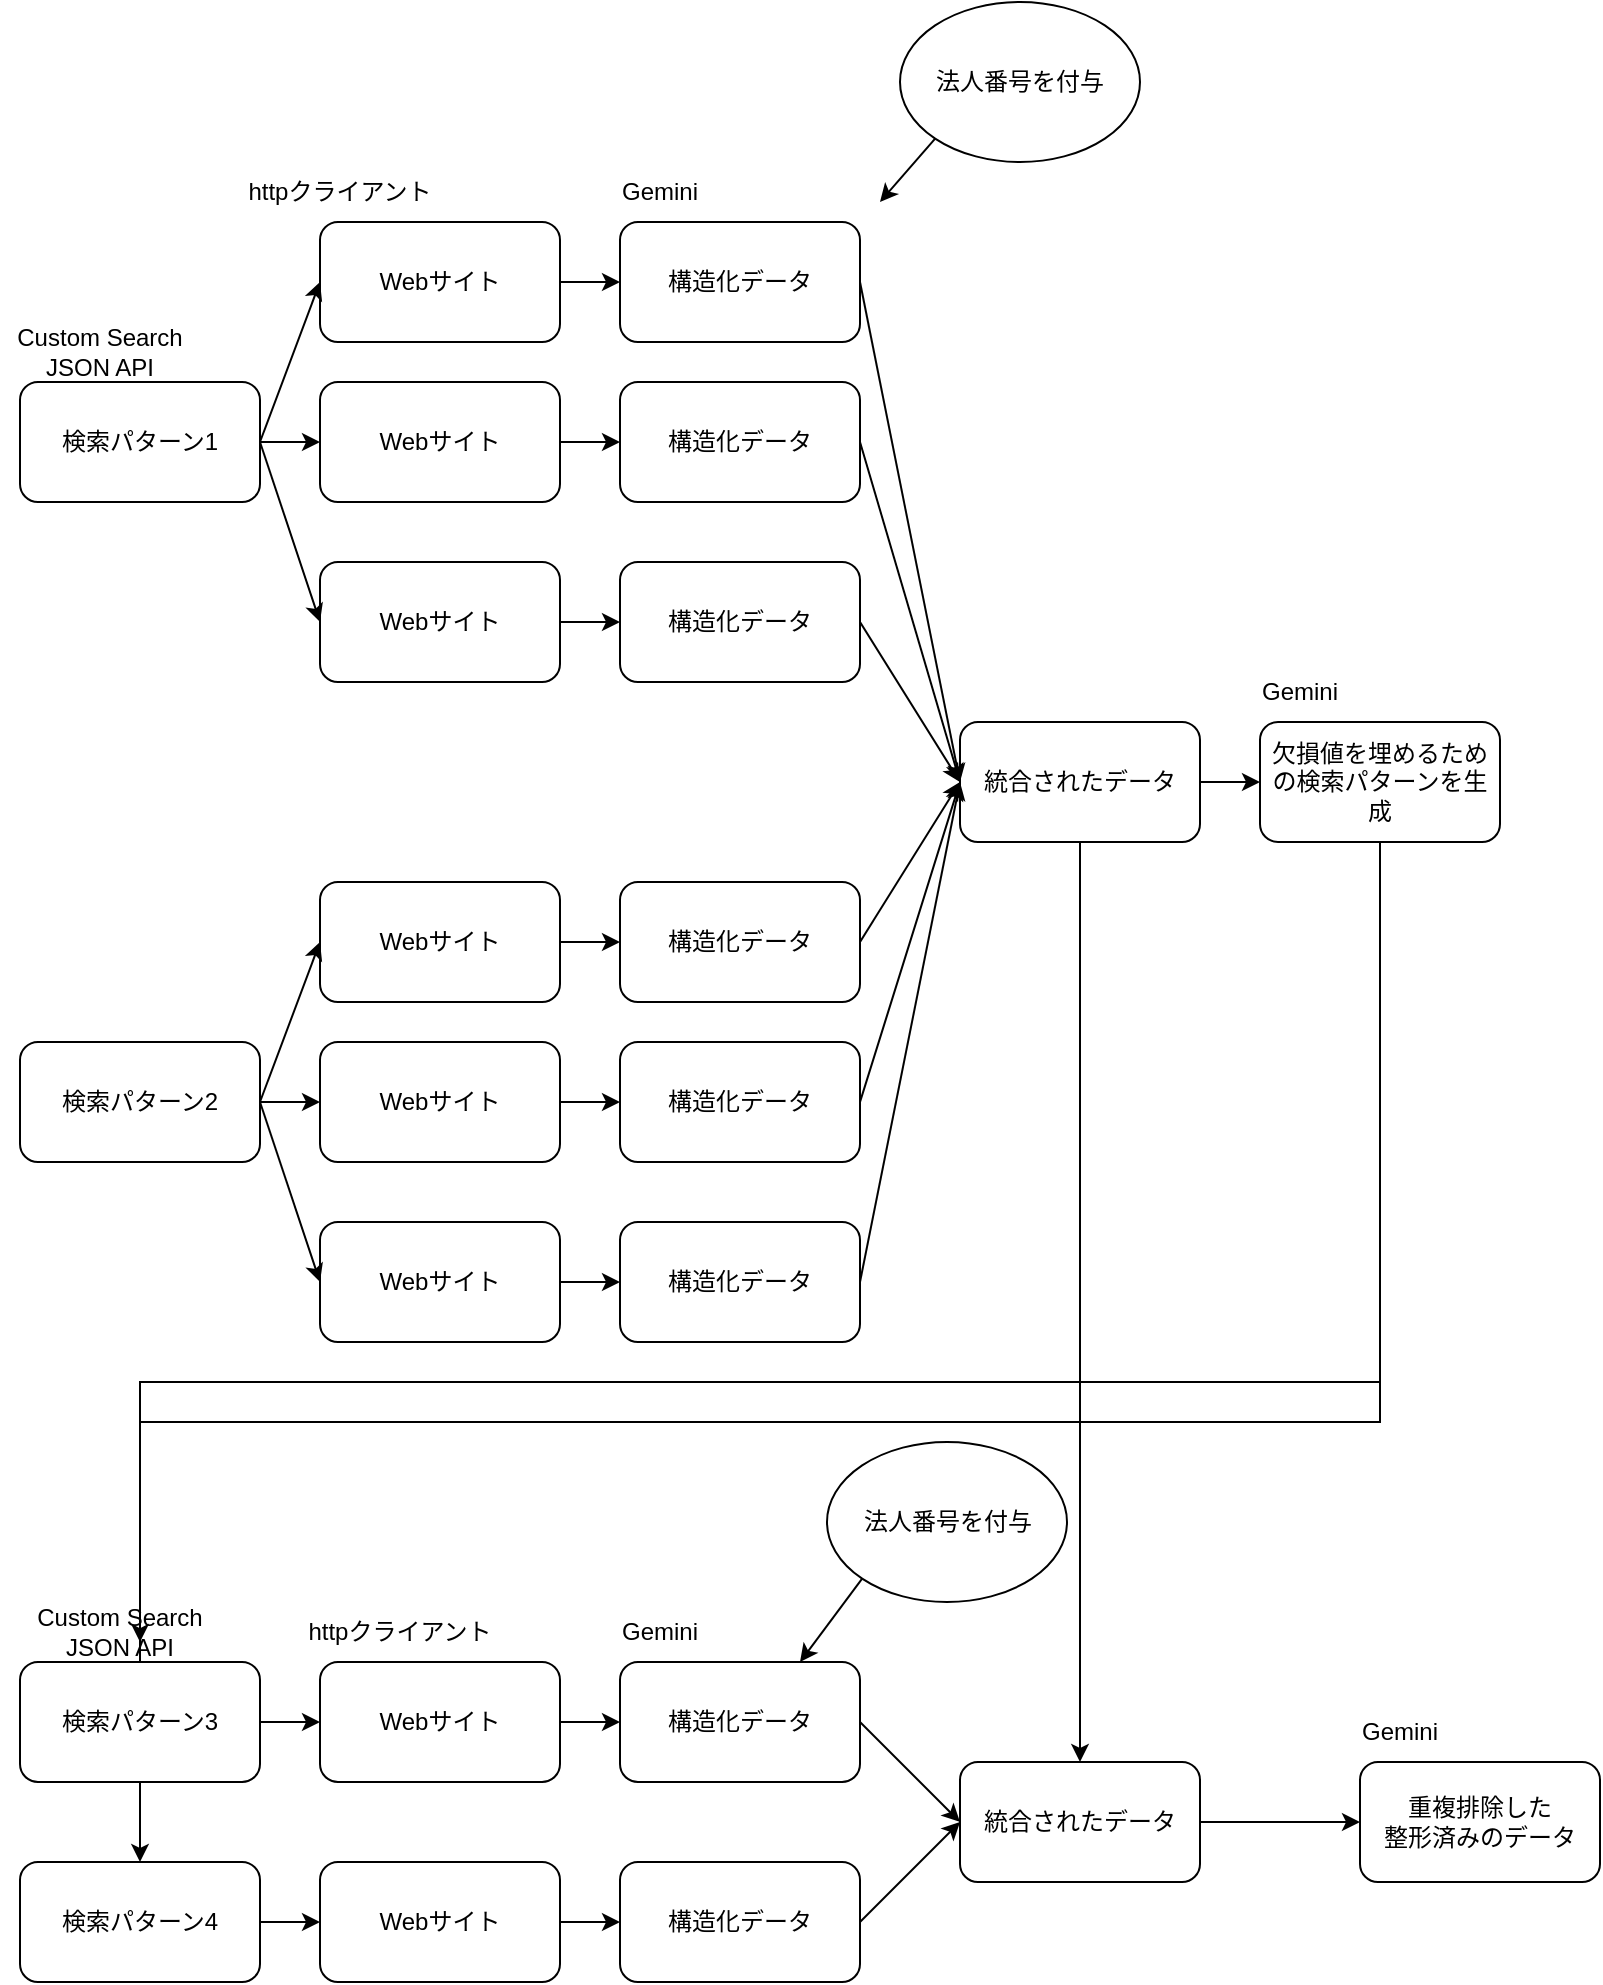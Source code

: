 <mxfile version="26.0.2">
  <diagram name="ページ1" id="XZHzwxJWdcKFArjaA20Q">
    <mxGraphModel dx="1026" dy="684" grid="1" gridSize="10" guides="1" tooltips="1" connect="1" arrows="1" fold="1" page="1" pageScale="1" pageWidth="827" pageHeight="1169" math="0" shadow="0">
      <root>
        <mxCell id="0" />
        <mxCell id="1" parent="0" />
        <mxCell id="M1wLds8CnVXgLnI_eUie-1" value="検索パターン1" style="rounded=1;whiteSpace=wrap;html=1;" parent="1" vertex="1">
          <mxGeometry x="10" y="270" width="120" height="60" as="geometry" />
        </mxCell>
        <mxCell id="M1wLds8CnVXgLnI_eUie-2" value="Webサイト" style="rounded=1;whiteSpace=wrap;html=1;" parent="1" vertex="1">
          <mxGeometry x="160" y="190" width="120" height="60" as="geometry" />
        </mxCell>
        <mxCell id="M1wLds8CnVXgLnI_eUie-3" value="構造化データ" style="rounded=1;whiteSpace=wrap;html=1;" parent="1" vertex="1">
          <mxGeometry x="310" y="190" width="120" height="60" as="geometry" />
        </mxCell>
        <mxCell id="M1wLds8CnVXgLnI_eUie-4" value="統合されたデータ" style="rounded=1;whiteSpace=wrap;html=1;" parent="1" vertex="1">
          <mxGeometry x="480" y="440" width="120" height="60" as="geometry" />
        </mxCell>
        <mxCell id="M1wLds8CnVXgLnI_eUie-5" value="重複排除した&lt;div&gt;整形済みのデータ&lt;/div&gt;" style="rounded=1;whiteSpace=wrap;html=1;" parent="1" vertex="1">
          <mxGeometry x="680" y="960" width="120" height="60" as="geometry" />
        </mxCell>
        <mxCell id="M1wLds8CnVXgLnI_eUie-6" value="Webサイト" style="rounded=1;whiteSpace=wrap;html=1;" parent="1" vertex="1">
          <mxGeometry x="160" y="270" width="120" height="60" as="geometry" />
        </mxCell>
        <mxCell id="M1wLds8CnVXgLnI_eUie-7" value="Webサイト" style="rounded=1;whiteSpace=wrap;html=1;" parent="1" vertex="1">
          <mxGeometry x="160" y="360" width="120" height="60" as="geometry" />
        </mxCell>
        <mxCell id="M1wLds8CnVXgLnI_eUie-8" value="構造化データ" style="rounded=1;whiteSpace=wrap;html=1;" parent="1" vertex="1">
          <mxGeometry x="310" y="270" width="120" height="60" as="geometry" />
        </mxCell>
        <mxCell id="M1wLds8CnVXgLnI_eUie-9" value="構造化データ" style="rounded=1;whiteSpace=wrap;html=1;" parent="1" vertex="1">
          <mxGeometry x="310" y="360" width="120" height="60" as="geometry" />
        </mxCell>
        <mxCell id="M1wLds8CnVXgLnI_eUie-10" value="検索パターン2" style="rounded=1;whiteSpace=wrap;html=1;" parent="1" vertex="1">
          <mxGeometry x="10" y="600" width="120" height="60" as="geometry" />
        </mxCell>
        <mxCell id="M1wLds8CnVXgLnI_eUie-18" value="Webサイト" style="rounded=1;whiteSpace=wrap;html=1;" parent="1" vertex="1">
          <mxGeometry x="160" y="520" width="120" height="60" as="geometry" />
        </mxCell>
        <mxCell id="M1wLds8CnVXgLnI_eUie-19" value="構造化データ" style="rounded=1;whiteSpace=wrap;html=1;" parent="1" vertex="1">
          <mxGeometry x="310" y="520" width="120" height="60" as="geometry" />
        </mxCell>
        <mxCell id="M1wLds8CnVXgLnI_eUie-20" value="Webサイト" style="rounded=1;whiteSpace=wrap;html=1;" parent="1" vertex="1">
          <mxGeometry x="160" y="600" width="120" height="60" as="geometry" />
        </mxCell>
        <mxCell id="M1wLds8CnVXgLnI_eUie-21" value="Webサイト" style="rounded=1;whiteSpace=wrap;html=1;" parent="1" vertex="1">
          <mxGeometry x="160" y="690" width="120" height="60" as="geometry" />
        </mxCell>
        <mxCell id="M1wLds8CnVXgLnI_eUie-22" value="構造化データ" style="rounded=1;whiteSpace=wrap;html=1;" parent="1" vertex="1">
          <mxGeometry x="310" y="600" width="120" height="60" as="geometry" />
        </mxCell>
        <mxCell id="M1wLds8CnVXgLnI_eUie-23" value="構造化データ" style="rounded=1;whiteSpace=wrap;html=1;" parent="1" vertex="1">
          <mxGeometry x="310" y="690" width="120" height="60" as="geometry" />
        </mxCell>
        <mxCell id="M1wLds8CnVXgLnI_eUie-24" value="法人番号を付与" style="ellipse;whiteSpace=wrap;html=1;" parent="1" vertex="1">
          <mxGeometry x="450" y="80" width="120" height="80" as="geometry" />
        </mxCell>
        <mxCell id="M1wLds8CnVXgLnI_eUie-26" value="" style="endArrow=classic;html=1;rounded=0;exitX=0;exitY=1;exitDx=0;exitDy=0;" parent="1" source="M1wLds8CnVXgLnI_eUie-24" edge="1">
          <mxGeometry width="50" height="50" relative="1" as="geometry">
            <mxPoint x="390" y="440" as="sourcePoint" />
            <mxPoint x="440" y="180" as="targetPoint" />
          </mxGeometry>
        </mxCell>
        <mxCell id="M1wLds8CnVXgLnI_eUie-27" value="" style="endArrow=classic;html=1;rounded=0;exitX=1;exitY=0.5;exitDx=0;exitDy=0;entryX=0;entryY=0.5;entryDx=0;entryDy=0;" parent="1" source="M1wLds8CnVXgLnI_eUie-1" target="M1wLds8CnVXgLnI_eUie-2" edge="1">
          <mxGeometry width="50" height="50" relative="1" as="geometry">
            <mxPoint x="390" y="440" as="sourcePoint" />
            <mxPoint x="440" y="390" as="targetPoint" />
          </mxGeometry>
        </mxCell>
        <mxCell id="M1wLds8CnVXgLnI_eUie-28" value="" style="endArrow=classic;html=1;rounded=0;exitX=1;exitY=0.5;exitDx=0;exitDy=0;entryX=0;entryY=0.5;entryDx=0;entryDy=0;" parent="1" source="M1wLds8CnVXgLnI_eUie-1" target="M1wLds8CnVXgLnI_eUie-6" edge="1">
          <mxGeometry width="50" height="50" relative="1" as="geometry">
            <mxPoint x="140" y="310" as="sourcePoint" />
            <mxPoint x="170" y="230" as="targetPoint" />
          </mxGeometry>
        </mxCell>
        <mxCell id="M1wLds8CnVXgLnI_eUie-32" value="" style="endArrow=classic;html=1;rounded=0;exitX=1;exitY=0.5;exitDx=0;exitDy=0;entryX=0;entryY=0.5;entryDx=0;entryDy=0;" parent="1" source="M1wLds8CnVXgLnI_eUie-1" target="M1wLds8CnVXgLnI_eUie-7" edge="1">
          <mxGeometry width="50" height="50" relative="1" as="geometry">
            <mxPoint x="390" y="440" as="sourcePoint" />
            <mxPoint x="440" y="390" as="targetPoint" />
          </mxGeometry>
        </mxCell>
        <mxCell id="M1wLds8CnVXgLnI_eUie-33" value="" style="endArrow=classic;html=1;rounded=0;exitX=1;exitY=0.5;exitDx=0;exitDy=0;entryX=0;entryY=0.5;entryDx=0;entryDy=0;" parent="1" source="M1wLds8CnVXgLnI_eUie-2" target="M1wLds8CnVXgLnI_eUie-3" edge="1">
          <mxGeometry width="50" height="50" relative="1" as="geometry">
            <mxPoint x="390" y="440" as="sourcePoint" />
            <mxPoint x="440" y="390" as="targetPoint" />
          </mxGeometry>
        </mxCell>
        <mxCell id="M1wLds8CnVXgLnI_eUie-35" value="" style="endArrow=classic;html=1;rounded=0;exitX=1;exitY=0.5;exitDx=0;exitDy=0;entryX=0;entryY=0.5;entryDx=0;entryDy=0;" parent="1" source="M1wLds8CnVXgLnI_eUie-6" target="M1wLds8CnVXgLnI_eUie-8" edge="1">
          <mxGeometry width="50" height="50" relative="1" as="geometry">
            <mxPoint x="290" y="230" as="sourcePoint" />
            <mxPoint x="330" y="230" as="targetPoint" />
          </mxGeometry>
        </mxCell>
        <mxCell id="M1wLds8CnVXgLnI_eUie-36" value="" style="endArrow=classic;html=1;rounded=0;exitX=1;exitY=0.5;exitDx=0;exitDy=0;entryX=0;entryY=0.5;entryDx=0;entryDy=0;" parent="1" source="M1wLds8CnVXgLnI_eUie-7" target="M1wLds8CnVXgLnI_eUie-9" edge="1">
          <mxGeometry width="50" height="50" relative="1" as="geometry">
            <mxPoint x="300" y="240" as="sourcePoint" />
            <mxPoint x="340" y="240" as="targetPoint" />
          </mxGeometry>
        </mxCell>
        <mxCell id="M1wLds8CnVXgLnI_eUie-37" value="" style="endArrow=classic;html=1;rounded=0;exitX=1;exitY=0.5;exitDx=0;exitDy=0;entryX=0;entryY=0.5;entryDx=0;entryDy=0;" parent="1" source="M1wLds8CnVXgLnI_eUie-18" target="M1wLds8CnVXgLnI_eUie-19" edge="1">
          <mxGeometry width="50" height="50" relative="1" as="geometry">
            <mxPoint x="310" y="250" as="sourcePoint" />
            <mxPoint x="350" y="250" as="targetPoint" />
          </mxGeometry>
        </mxCell>
        <mxCell id="M1wLds8CnVXgLnI_eUie-38" value="" style="endArrow=classic;html=1;rounded=0;exitX=1;exitY=0.5;exitDx=0;exitDy=0;entryX=0;entryY=0.5;entryDx=0;entryDy=0;" parent="1" source="M1wLds8CnVXgLnI_eUie-20" target="M1wLds8CnVXgLnI_eUie-22" edge="1">
          <mxGeometry width="50" height="50" relative="1" as="geometry">
            <mxPoint x="320" y="260" as="sourcePoint" />
            <mxPoint x="360" y="260" as="targetPoint" />
          </mxGeometry>
        </mxCell>
        <mxCell id="M1wLds8CnVXgLnI_eUie-39" value="" style="endArrow=classic;html=1;rounded=0;exitX=1;exitY=0.5;exitDx=0;exitDy=0;entryX=0;entryY=0.5;entryDx=0;entryDy=0;" parent="1" source="M1wLds8CnVXgLnI_eUie-21" target="M1wLds8CnVXgLnI_eUie-23" edge="1">
          <mxGeometry width="50" height="50" relative="1" as="geometry">
            <mxPoint x="330" y="270" as="sourcePoint" />
            <mxPoint x="370" y="270" as="targetPoint" />
          </mxGeometry>
        </mxCell>
        <mxCell id="M1wLds8CnVXgLnI_eUie-40" value="" style="endArrow=classic;html=1;rounded=0;exitX=1;exitY=0.5;exitDx=0;exitDy=0;entryX=0;entryY=0.5;entryDx=0;entryDy=0;" parent="1" source="M1wLds8CnVXgLnI_eUie-3" target="M1wLds8CnVXgLnI_eUie-4" edge="1">
          <mxGeometry width="50" height="50" relative="1" as="geometry">
            <mxPoint x="340" y="280" as="sourcePoint" />
            <mxPoint x="380" y="280" as="targetPoint" />
          </mxGeometry>
        </mxCell>
        <mxCell id="M1wLds8CnVXgLnI_eUie-41" value="" style="endArrow=classic;html=1;rounded=0;exitX=1;exitY=0.5;exitDx=0;exitDy=0;entryX=0;entryY=0.5;entryDx=0;entryDy=0;" parent="1" source="M1wLds8CnVXgLnI_eUie-8" target="M1wLds8CnVXgLnI_eUie-4" edge="1">
          <mxGeometry width="50" height="50" relative="1" as="geometry">
            <mxPoint x="350" y="290" as="sourcePoint" />
            <mxPoint x="390" y="290" as="targetPoint" />
          </mxGeometry>
        </mxCell>
        <mxCell id="M1wLds8CnVXgLnI_eUie-42" value="" style="endArrow=classic;html=1;rounded=0;exitX=1;exitY=0.5;exitDx=0;exitDy=0;entryX=0;entryY=0.5;entryDx=0;entryDy=0;" parent="1" source="M1wLds8CnVXgLnI_eUie-9" edge="1" target="M1wLds8CnVXgLnI_eUie-4">
          <mxGeometry width="50" height="50" relative="1" as="geometry">
            <mxPoint x="360" y="300" as="sourcePoint" />
            <mxPoint x="520" y="470" as="targetPoint" />
          </mxGeometry>
        </mxCell>
        <mxCell id="M1wLds8CnVXgLnI_eUie-43" value="" style="endArrow=classic;html=1;rounded=0;exitX=1;exitY=0.5;exitDx=0;exitDy=0;entryX=0;entryY=0.5;entryDx=0;entryDy=0;" parent="1" source="M1wLds8CnVXgLnI_eUie-19" target="M1wLds8CnVXgLnI_eUie-4" edge="1">
          <mxGeometry width="50" height="50" relative="1" as="geometry">
            <mxPoint x="370" y="310" as="sourcePoint" />
            <mxPoint x="470" y="490" as="targetPoint" />
          </mxGeometry>
        </mxCell>
        <mxCell id="M1wLds8CnVXgLnI_eUie-44" value="" style="endArrow=classic;html=1;rounded=0;exitX=1;exitY=0.5;exitDx=0;exitDy=0;entryX=0;entryY=0.5;entryDx=0;entryDy=0;" parent="1" source="M1wLds8CnVXgLnI_eUie-22" target="M1wLds8CnVXgLnI_eUie-4" edge="1">
          <mxGeometry width="50" height="50" relative="1" as="geometry">
            <mxPoint x="380" y="320" as="sourcePoint" />
            <mxPoint x="420" y="320" as="targetPoint" />
          </mxGeometry>
        </mxCell>
        <mxCell id="M1wLds8CnVXgLnI_eUie-45" value="" style="endArrow=classic;html=1;rounded=0;exitX=1;exitY=0.5;exitDx=0;exitDy=0;entryX=0;entryY=0.5;entryDx=0;entryDy=0;" parent="1" source="M1wLds8CnVXgLnI_eUie-23" target="M1wLds8CnVXgLnI_eUie-4" edge="1">
          <mxGeometry width="50" height="50" relative="1" as="geometry">
            <mxPoint x="390" y="330" as="sourcePoint" />
            <mxPoint x="430" y="330" as="targetPoint" />
          </mxGeometry>
        </mxCell>
        <mxCell id="M1wLds8CnVXgLnI_eUie-46" value="" style="endArrow=classic;html=1;rounded=0;exitX=1;exitY=0.5;exitDx=0;exitDy=0;entryX=0;entryY=0.5;entryDx=0;entryDy=0;" parent="1" source="M1wLds8CnVXgLnI_eUie-4" target="fqn64Viv7FD4fCe1lxiO-1" edge="1">
          <mxGeometry width="50" height="50" relative="1" as="geometry">
            <mxPoint x="400" y="340" as="sourcePoint" />
            <mxPoint x="440" y="340" as="targetPoint" />
          </mxGeometry>
        </mxCell>
        <mxCell id="M1wLds8CnVXgLnI_eUie-47" value="" style="endArrow=classic;html=1;rounded=0;exitX=1;exitY=0.5;exitDx=0;exitDy=0;" parent="1" source="M1wLds8CnVXgLnI_eUie-10" edge="1">
          <mxGeometry width="50" height="50" relative="1" as="geometry">
            <mxPoint x="390" y="440" as="sourcePoint" />
            <mxPoint x="160" y="630" as="targetPoint" />
          </mxGeometry>
        </mxCell>
        <mxCell id="M1wLds8CnVXgLnI_eUie-49" value="" style="endArrow=classic;html=1;rounded=0;exitX=1;exitY=0.5;exitDx=0;exitDy=0;entryX=0;entryY=0.5;entryDx=0;entryDy=0;" parent="1" source="M1wLds8CnVXgLnI_eUie-10" target="M1wLds8CnVXgLnI_eUie-18" edge="1">
          <mxGeometry width="50" height="50" relative="1" as="geometry">
            <mxPoint x="390" y="440" as="sourcePoint" />
            <mxPoint x="440" y="390" as="targetPoint" />
          </mxGeometry>
        </mxCell>
        <mxCell id="M1wLds8CnVXgLnI_eUie-50" value="" style="endArrow=classic;html=1;rounded=0;exitX=1;exitY=0.5;exitDx=0;exitDy=0;entryX=0;entryY=0.5;entryDx=0;entryDy=0;" parent="1" source="M1wLds8CnVXgLnI_eUie-10" target="M1wLds8CnVXgLnI_eUie-21" edge="1">
          <mxGeometry width="50" height="50" relative="1" as="geometry">
            <mxPoint x="410" y="350" as="sourcePoint" />
            <mxPoint x="450" y="350" as="targetPoint" />
          </mxGeometry>
        </mxCell>
        <mxCell id="M1wLds8CnVXgLnI_eUie-51" value="Gemini" style="text;strokeColor=none;align=center;fillColor=none;html=1;verticalAlign=middle;whiteSpace=wrap;rounded=0;" parent="1" vertex="1">
          <mxGeometry x="300" y="160" width="60" height="30" as="geometry" />
        </mxCell>
        <mxCell id="M1wLds8CnVXgLnI_eUie-52" value="Gemini" style="text;strokeColor=none;align=center;fillColor=none;html=1;verticalAlign=middle;whiteSpace=wrap;rounded=0;" parent="1" vertex="1">
          <mxGeometry x="620" y="410" width="60" height="30" as="geometry" />
        </mxCell>
        <mxCell id="M1wLds8CnVXgLnI_eUie-53" value="Custom Search JSON API" style="text;strokeColor=none;align=center;fillColor=none;html=1;verticalAlign=middle;whiteSpace=wrap;rounded=0;" parent="1" vertex="1">
          <mxGeometry y="240" width="100" height="30" as="geometry" />
        </mxCell>
        <mxCell id="M1wLds8CnVXgLnI_eUie-54" value="httpクライアント" style="text;strokeColor=none;align=center;fillColor=none;html=1;verticalAlign=middle;whiteSpace=wrap;rounded=0;" parent="1" vertex="1">
          <mxGeometry x="120" y="160" width="100" height="30" as="geometry" />
        </mxCell>
        <mxCell id="fqn64Viv7FD4fCe1lxiO-23" style="edgeStyle=orthogonalEdgeStyle;rounded=0;orthogonalLoop=1;jettySize=auto;html=1;exitX=0.5;exitY=1;exitDx=0;exitDy=0;entryX=0.5;entryY=0;entryDx=0;entryDy=0;" edge="1" parent="1" source="fqn64Viv7FD4fCe1lxiO-1" target="fqn64Viv7FD4fCe1lxiO-15">
          <mxGeometry relative="1" as="geometry">
            <Array as="points">
              <mxPoint x="690" y="770" />
              <mxPoint x="70" y="770" />
            </Array>
          </mxGeometry>
        </mxCell>
        <mxCell id="fqn64Viv7FD4fCe1lxiO-1" value="欠損値を埋めるための検索パターンを生成" style="rounded=1;whiteSpace=wrap;html=1;" vertex="1" parent="1">
          <mxGeometry x="630" y="440" width="120" height="60" as="geometry" />
        </mxCell>
        <mxCell id="fqn64Viv7FD4fCe1lxiO-9" value="検索パターン3" style="rounded=1;whiteSpace=wrap;html=1;" vertex="1" parent="1">
          <mxGeometry x="10" y="910" width="120" height="60" as="geometry" />
        </mxCell>
        <mxCell id="fqn64Viv7FD4fCe1lxiO-10" value="Webサイト" style="rounded=1;whiteSpace=wrap;html=1;" vertex="1" parent="1">
          <mxGeometry x="160" y="910" width="120" height="60" as="geometry" />
        </mxCell>
        <mxCell id="fqn64Viv7FD4fCe1lxiO-11" value="構造化データ" style="rounded=1;whiteSpace=wrap;html=1;" vertex="1" parent="1">
          <mxGeometry x="310" y="910" width="120" height="60" as="geometry" />
        </mxCell>
        <mxCell id="fqn64Viv7FD4fCe1lxiO-12" value="Gemini" style="text;strokeColor=none;align=center;fillColor=none;html=1;verticalAlign=middle;whiteSpace=wrap;rounded=0;" vertex="1" parent="1">
          <mxGeometry x="300" y="880" width="60" height="30" as="geometry" />
        </mxCell>
        <mxCell id="fqn64Viv7FD4fCe1lxiO-13" value="Custom Search JSON API" style="text;strokeColor=none;align=center;fillColor=none;html=1;verticalAlign=middle;whiteSpace=wrap;rounded=0;" vertex="1" parent="1">
          <mxGeometry x="10" y="880" width="100" height="30" as="geometry" />
        </mxCell>
        <mxCell id="fqn64Viv7FD4fCe1lxiO-14" value="httpクライアント" style="text;strokeColor=none;align=center;fillColor=none;html=1;verticalAlign=middle;whiteSpace=wrap;rounded=0;" vertex="1" parent="1">
          <mxGeometry x="150" y="880" width="100" height="30" as="geometry" />
        </mxCell>
        <mxCell id="fqn64Viv7FD4fCe1lxiO-15" value="検索パターン4" style="rounded=1;whiteSpace=wrap;html=1;" vertex="1" parent="1">
          <mxGeometry x="10" y="1010" width="120" height="60" as="geometry" />
        </mxCell>
        <mxCell id="fqn64Viv7FD4fCe1lxiO-19" style="edgeStyle=orthogonalEdgeStyle;rounded=0;orthogonalLoop=1;jettySize=auto;html=1;exitX=0.5;exitY=1;exitDx=0;exitDy=0;entryX=0.6;entryY=0.667;entryDx=0;entryDy=0;entryPerimeter=0;" edge="1" parent="1" source="fqn64Viv7FD4fCe1lxiO-1" target="fqn64Viv7FD4fCe1lxiO-13">
          <mxGeometry relative="1" as="geometry">
            <Array as="points">
              <mxPoint x="690" y="790" />
              <mxPoint x="70" y="790" />
            </Array>
          </mxGeometry>
        </mxCell>
        <mxCell id="fqn64Viv7FD4fCe1lxiO-25" value="" style="endArrow=classic;html=1;rounded=0;exitX=1;exitY=0.5;exitDx=0;exitDy=0;entryX=0;entryY=0.5;entryDx=0;entryDy=0;" edge="1" parent="1" source="fqn64Viv7FD4fCe1lxiO-9" target="fqn64Viv7FD4fCe1lxiO-10">
          <mxGeometry width="50" height="50" relative="1" as="geometry">
            <mxPoint x="320" y="810" as="sourcePoint" />
            <mxPoint x="370" y="760" as="targetPoint" />
          </mxGeometry>
        </mxCell>
        <mxCell id="fqn64Viv7FD4fCe1lxiO-26" value="" style="endArrow=classic;html=1;rounded=0;exitX=1;exitY=0.5;exitDx=0;exitDy=0;entryX=0;entryY=0.5;entryDx=0;entryDy=0;" edge="1" parent="1" source="fqn64Viv7FD4fCe1lxiO-10" target="fqn64Viv7FD4fCe1lxiO-11">
          <mxGeometry width="50" height="50" relative="1" as="geometry">
            <mxPoint x="140" y="950" as="sourcePoint" />
            <mxPoint x="170" y="950" as="targetPoint" />
          </mxGeometry>
        </mxCell>
        <mxCell id="fqn64Viv7FD4fCe1lxiO-28" value="Webサイト" style="rounded=1;whiteSpace=wrap;html=1;" vertex="1" parent="1">
          <mxGeometry x="160" y="1010" width="120" height="60" as="geometry" />
        </mxCell>
        <mxCell id="fqn64Viv7FD4fCe1lxiO-29" value="構造化データ" style="rounded=1;whiteSpace=wrap;html=1;" vertex="1" parent="1">
          <mxGeometry x="310" y="1010" width="120" height="60" as="geometry" />
        </mxCell>
        <mxCell id="fqn64Viv7FD4fCe1lxiO-30" value="" style="endArrow=classic;html=1;rounded=0;exitX=1;exitY=0.5;exitDx=0;exitDy=0;entryX=0;entryY=0.5;entryDx=0;entryDy=0;" edge="1" parent="1" target="fqn64Viv7FD4fCe1lxiO-28">
          <mxGeometry width="50" height="50" relative="1" as="geometry">
            <mxPoint x="130" y="1040" as="sourcePoint" />
            <mxPoint x="370" y="860" as="targetPoint" />
          </mxGeometry>
        </mxCell>
        <mxCell id="fqn64Viv7FD4fCe1lxiO-31" value="" style="endArrow=classic;html=1;rounded=0;exitX=1;exitY=0.5;exitDx=0;exitDy=0;entryX=0;entryY=0.5;entryDx=0;entryDy=0;" edge="1" parent="1" source="fqn64Viv7FD4fCe1lxiO-28" target="fqn64Viv7FD4fCe1lxiO-29">
          <mxGeometry width="50" height="50" relative="1" as="geometry">
            <mxPoint x="140" y="1050" as="sourcePoint" />
            <mxPoint x="170" y="1050" as="targetPoint" />
          </mxGeometry>
        </mxCell>
        <mxCell id="fqn64Viv7FD4fCe1lxiO-33" value="統合されたデータ" style="rounded=1;whiteSpace=wrap;html=1;" vertex="1" parent="1">
          <mxGeometry x="480" y="960" width="120" height="60" as="geometry" />
        </mxCell>
        <mxCell id="fqn64Viv7FD4fCe1lxiO-34" value="" style="endArrow=classic;html=1;rounded=0;exitX=0.5;exitY=1;exitDx=0;exitDy=0;entryX=0.5;entryY=0;entryDx=0;entryDy=0;" edge="1" parent="1" source="M1wLds8CnVXgLnI_eUie-4" target="fqn64Viv7FD4fCe1lxiO-33">
          <mxGeometry width="50" height="50" relative="1" as="geometry">
            <mxPoint x="420" y="770" as="sourcePoint" />
            <mxPoint x="470" y="720" as="targetPoint" />
          </mxGeometry>
        </mxCell>
        <mxCell id="fqn64Viv7FD4fCe1lxiO-35" value="" style="endArrow=classic;html=1;rounded=0;exitX=1;exitY=0.5;exitDx=0;exitDy=0;entryX=0;entryY=0.5;entryDx=0;entryDy=0;" edge="1" parent="1" source="fqn64Viv7FD4fCe1lxiO-11" target="fqn64Viv7FD4fCe1lxiO-33">
          <mxGeometry width="50" height="50" relative="1" as="geometry">
            <mxPoint x="420" y="770" as="sourcePoint" />
            <mxPoint x="470" y="720" as="targetPoint" />
          </mxGeometry>
        </mxCell>
        <mxCell id="fqn64Viv7FD4fCe1lxiO-36" value="" style="endArrow=classic;html=1;rounded=0;exitX=1;exitY=0.5;exitDx=0;exitDy=0;entryX=0;entryY=0.5;entryDx=0;entryDy=0;" edge="1" parent="1" source="fqn64Viv7FD4fCe1lxiO-29" target="fqn64Viv7FD4fCe1lxiO-33">
          <mxGeometry width="50" height="50" relative="1" as="geometry">
            <mxPoint x="480" y="790" as="sourcePoint" />
            <mxPoint x="470" y="720" as="targetPoint" />
          </mxGeometry>
        </mxCell>
        <mxCell id="fqn64Viv7FD4fCe1lxiO-37" value="" style="endArrow=classic;html=1;rounded=0;exitX=1;exitY=0.5;exitDx=0;exitDy=0;entryX=0;entryY=0.5;entryDx=0;entryDy=0;" edge="1" parent="1" source="fqn64Viv7FD4fCe1lxiO-33" target="M1wLds8CnVXgLnI_eUie-5">
          <mxGeometry width="50" height="50" relative="1" as="geometry">
            <mxPoint x="480" y="770" as="sourcePoint" />
            <mxPoint x="530" y="720" as="targetPoint" />
          </mxGeometry>
        </mxCell>
        <mxCell id="fqn64Viv7FD4fCe1lxiO-38" value="Gemini" style="text;strokeColor=none;align=center;fillColor=none;html=1;verticalAlign=middle;whiteSpace=wrap;rounded=0;" vertex="1" parent="1">
          <mxGeometry x="670" y="930" width="60" height="30" as="geometry" />
        </mxCell>
        <mxCell id="fqn64Viv7FD4fCe1lxiO-39" value="法人番号を付与" style="ellipse;whiteSpace=wrap;html=1;" vertex="1" parent="1">
          <mxGeometry x="413.5" y="800" width="120" height="80" as="geometry" />
        </mxCell>
        <mxCell id="fqn64Viv7FD4fCe1lxiO-40" value="" style="endArrow=classic;html=1;rounded=0;exitX=0;exitY=1;exitDx=0;exitDy=0;entryX=0.75;entryY=0;entryDx=0;entryDy=0;" edge="1" parent="1" source="fqn64Viv7FD4fCe1lxiO-39" target="fqn64Viv7FD4fCe1lxiO-11">
          <mxGeometry width="50" height="50" relative="1" as="geometry">
            <mxPoint x="430" y="740" as="sourcePoint" />
            <mxPoint x="480" y="690" as="targetPoint" />
          </mxGeometry>
        </mxCell>
      </root>
    </mxGraphModel>
  </diagram>
</mxfile>
